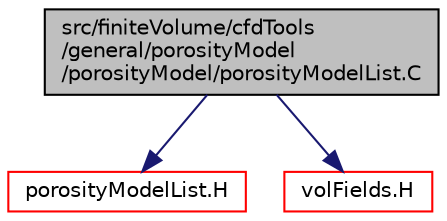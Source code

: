 digraph "src/finiteVolume/cfdTools/general/porosityModel/porosityModel/porosityModelList.C"
{
  bgcolor="transparent";
  edge [fontname="Helvetica",fontsize="10",labelfontname="Helvetica",labelfontsize="10"];
  node [fontname="Helvetica",fontsize="10",shape=record];
  Node0 [label="src/finiteVolume/cfdTools\l/general/porosityModel\l/porosityModel/porosityModelList.C",height=0.2,width=0.4,color="black", fillcolor="grey75", style="filled", fontcolor="black"];
  Node0 -> Node1 [color="midnightblue",fontsize="10",style="solid",fontname="Helvetica"];
  Node1 [label="porosityModelList.H",height=0.2,width=0.4,color="red",URL="$a01415.html"];
  Node0 -> Node291 [color="midnightblue",fontsize="10",style="solid",fontname="Helvetica"];
  Node291 [label="volFields.H",height=0.2,width=0.4,color="red",URL="$a02912.html"];
}
